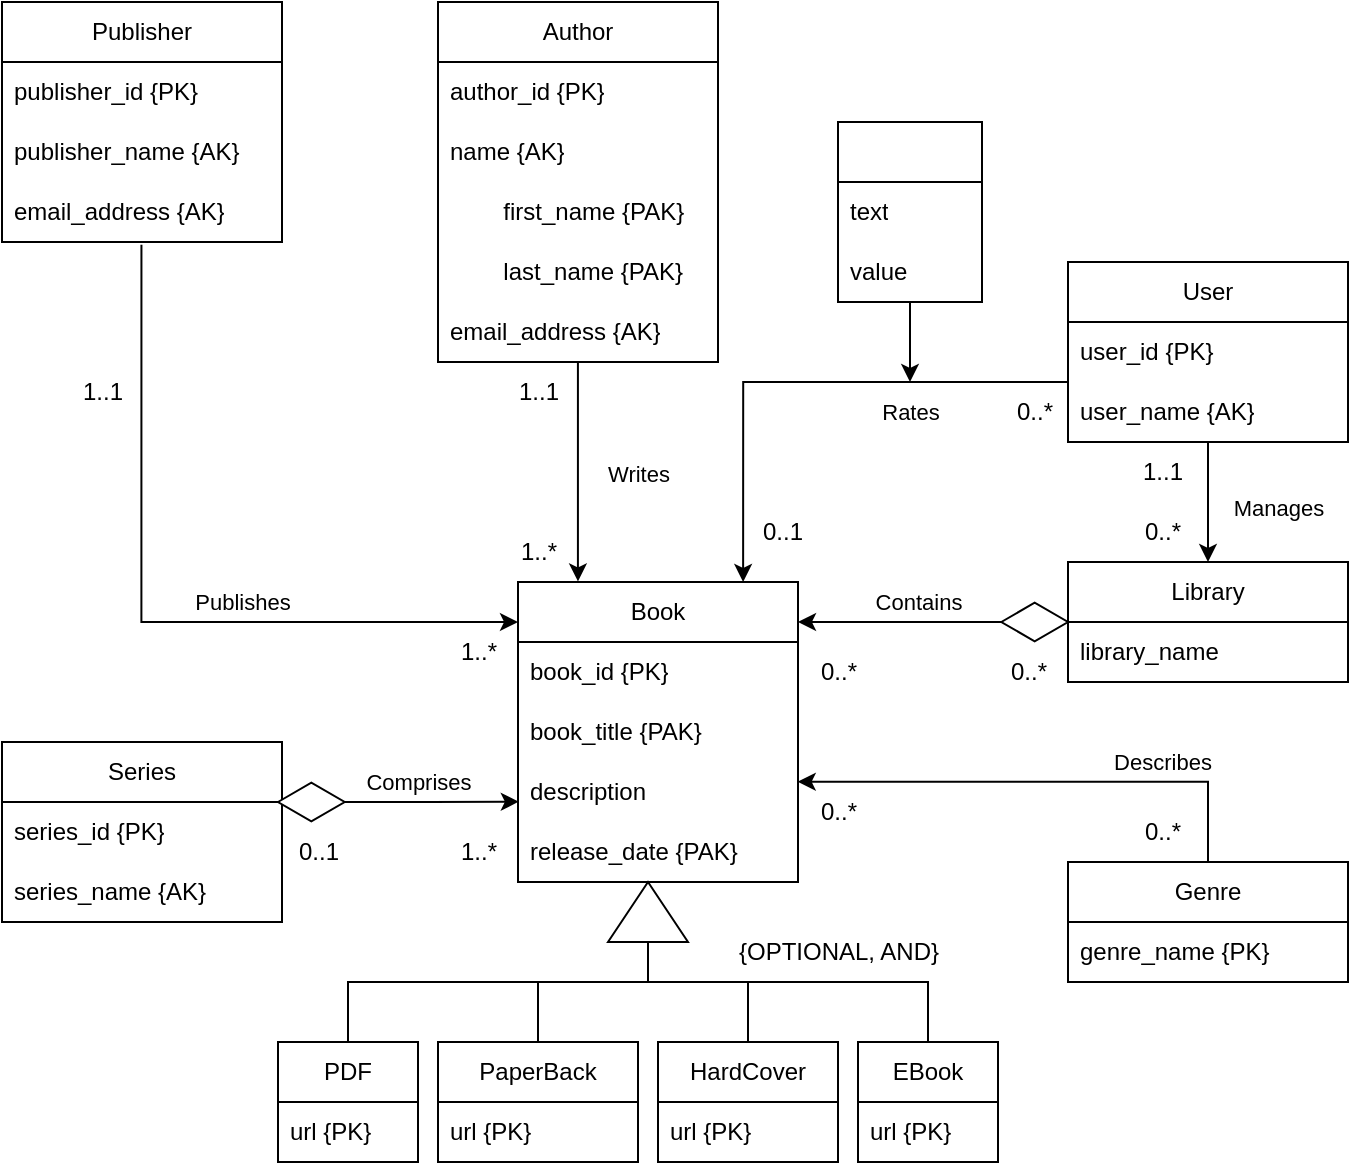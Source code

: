 <mxfile version="24.7.17">
  <diagram name="Page-1" id="opDDv9DNqInuCAKxjelx">
    <mxGraphModel dx="1728" dy="1004" grid="1" gridSize="10" guides="1" tooltips="1" connect="1" arrows="1" fold="1" page="1" pageScale="1" pageWidth="850" pageHeight="1100" math="0" shadow="0">
      <root>
        <mxCell id="0" />
        <mxCell id="1" parent="0" />
        <mxCell id="0ifpU9-hPzFAyu_cQy-y-29" style="edgeStyle=orthogonalEdgeStyle;rounded=0;orthogonalLoop=1;jettySize=auto;html=1;entryX=0.5;entryY=0;entryDx=0;entryDy=0;" edge="1" parent="1" source="0ifpU9-hPzFAyu_cQy-y-1" target="0ifpU9-hPzFAyu_cQy-y-8">
          <mxGeometry relative="1" as="geometry" />
        </mxCell>
        <mxCell id="0ifpU9-hPzFAyu_cQy-y-30" value="Manages" style="edgeLabel;html=1;align=center;verticalAlign=middle;resizable=0;points=[];" vertex="1" connectable="0" parent="0ifpU9-hPzFAyu_cQy-y-29">
          <mxGeometry x="-0.186" y="1" relative="1" as="geometry">
            <mxPoint x="34" y="8" as="offset" />
          </mxGeometry>
        </mxCell>
        <mxCell id="0ifpU9-hPzFAyu_cQy-y-1" value="User" style="swimlane;fontStyle=0;childLayout=stackLayout;horizontal=1;startSize=30;horizontalStack=0;resizeParent=1;resizeParentMax=0;resizeLast=0;collapsible=1;marginBottom=0;whiteSpace=wrap;html=1;" vertex="1" parent="1">
          <mxGeometry x="613" y="330" width="140" height="90" as="geometry" />
        </mxCell>
        <mxCell id="0ifpU9-hPzFAyu_cQy-y-2" value="user_id {PK}" style="text;strokeColor=none;fillColor=none;align=left;verticalAlign=middle;spacingLeft=4;spacingRight=4;overflow=hidden;points=[[0,0.5],[1,0.5]];portConstraint=eastwest;rotatable=0;whiteSpace=wrap;html=1;" vertex="1" parent="0ifpU9-hPzFAyu_cQy-y-1">
          <mxGeometry y="30" width="140" height="30" as="geometry" />
        </mxCell>
        <mxCell id="0ifpU9-hPzFAyu_cQy-y-7" value="user_name {AK}" style="text;strokeColor=none;fillColor=none;align=left;verticalAlign=middle;spacingLeft=4;spacingRight=4;overflow=hidden;points=[[0,0.5],[1,0.5]];portConstraint=eastwest;rotatable=0;whiteSpace=wrap;html=1;" vertex="1" parent="0ifpU9-hPzFAyu_cQy-y-1">
          <mxGeometry y="60" width="140" height="30" as="geometry" />
        </mxCell>
        <mxCell id="0ifpU9-hPzFAyu_cQy-y-8" value="Library" style="swimlane;fontStyle=0;childLayout=stackLayout;horizontal=1;startSize=30;horizontalStack=0;resizeParent=1;resizeParentMax=0;resizeLast=0;collapsible=1;marginBottom=0;whiteSpace=wrap;html=1;" vertex="1" parent="1">
          <mxGeometry x="613" y="480" width="140" height="60" as="geometry" />
        </mxCell>
        <mxCell id="0ifpU9-hPzFAyu_cQy-y-9" value="library_name&amp;nbsp;" style="text;strokeColor=none;fillColor=none;align=left;verticalAlign=middle;spacingLeft=4;spacingRight=4;overflow=hidden;points=[[0,0.5],[1,0.5]];portConstraint=eastwest;rotatable=0;whiteSpace=wrap;html=1;" vertex="1" parent="0ifpU9-hPzFAyu_cQy-y-8">
          <mxGeometry y="30" width="140" height="30" as="geometry" />
        </mxCell>
        <mxCell id="0ifpU9-hPzFAyu_cQy-y-11" value="Book" style="swimlane;fontStyle=0;childLayout=stackLayout;horizontal=1;startSize=30;horizontalStack=0;resizeParent=1;resizeParentMax=0;resizeLast=0;collapsible=1;marginBottom=0;whiteSpace=wrap;html=1;" vertex="1" parent="1">
          <mxGeometry x="338" y="490" width="140" height="150" as="geometry" />
        </mxCell>
        <mxCell id="0ifpU9-hPzFAyu_cQy-y-12" value="&lt;span style=&quot;text-align: center; text-wrap: nowrap;&quot;&gt;book_id {PK}&lt;/span&gt;" style="text;strokeColor=none;fillColor=none;align=left;verticalAlign=middle;spacingLeft=4;spacingRight=4;overflow=hidden;points=[[0,0.5],[1,0.5]];portConstraint=eastwest;rotatable=0;whiteSpace=wrap;html=1;" vertex="1" parent="0ifpU9-hPzFAyu_cQy-y-11">
          <mxGeometry y="30" width="140" height="30" as="geometry" />
        </mxCell>
        <mxCell id="0ifpU9-hPzFAyu_cQy-y-13" value="book_title {PAK}" style="text;strokeColor=none;fillColor=none;align=left;verticalAlign=middle;spacingLeft=4;spacingRight=4;overflow=hidden;points=[[0,0.5],[1,0.5]];portConstraint=eastwest;rotatable=0;whiteSpace=wrap;html=1;" vertex="1" parent="0ifpU9-hPzFAyu_cQy-y-11">
          <mxGeometry y="60" width="140" height="30" as="geometry" />
        </mxCell>
        <mxCell id="0ifpU9-hPzFAyu_cQy-y-64" value="description" style="text;strokeColor=none;fillColor=none;align=left;verticalAlign=middle;spacingLeft=4;spacingRight=4;overflow=hidden;points=[[0,0.5],[1,0.5]];portConstraint=eastwest;rotatable=0;whiteSpace=wrap;html=1;" vertex="1" parent="0ifpU9-hPzFAyu_cQy-y-11">
          <mxGeometry y="90" width="140" height="30" as="geometry" />
        </mxCell>
        <mxCell id="0ifpU9-hPzFAyu_cQy-y-78" value="release_date {PAK}" style="text;strokeColor=none;fillColor=none;align=left;verticalAlign=middle;spacingLeft=4;spacingRight=4;overflow=hidden;points=[[0,0.5],[1,0.5]];portConstraint=eastwest;rotatable=0;whiteSpace=wrap;html=1;" vertex="1" parent="0ifpU9-hPzFAyu_cQy-y-11">
          <mxGeometry y="120" width="140" height="30" as="geometry" />
        </mxCell>
        <mxCell id="0ifpU9-hPzFAyu_cQy-y-18" value="PDF" style="swimlane;fontStyle=0;childLayout=stackLayout;horizontal=1;startSize=30;horizontalStack=0;resizeParent=1;resizeParentMax=0;resizeLast=0;collapsible=1;marginBottom=0;whiteSpace=wrap;html=1;" vertex="1" parent="1">
          <mxGeometry x="218" y="720" width="70" height="60" as="geometry" />
        </mxCell>
        <mxCell id="0ifpU9-hPzFAyu_cQy-y-19" value="&lt;span style=&quot;text-align: center; text-wrap: nowrap;&quot;&gt;url {PK}&lt;/span&gt;" style="text;strokeColor=none;fillColor=none;align=left;verticalAlign=middle;spacingLeft=4;spacingRight=4;overflow=hidden;points=[[0,0.5],[1,0.5]];portConstraint=eastwest;rotatable=0;whiteSpace=wrap;html=1;" vertex="1" parent="0ifpU9-hPzFAyu_cQy-y-18">
          <mxGeometry y="30" width="70" height="30" as="geometry" />
        </mxCell>
        <mxCell id="0ifpU9-hPzFAyu_cQy-y-55" style="edgeStyle=orthogonalEdgeStyle;rounded=0;orthogonalLoop=1;jettySize=auto;html=1;" edge="1" parent="1" source="0ifpU9-hPzFAyu_cQy-y-28">
          <mxGeometry relative="1" as="geometry">
            <mxPoint x="478" y="510" as="targetPoint" />
            <Array as="points">
              <mxPoint x="478" y="510" />
            </Array>
          </mxGeometry>
        </mxCell>
        <mxCell id="0ifpU9-hPzFAyu_cQy-y-56" value="Contains" style="edgeLabel;html=1;align=center;verticalAlign=middle;resizable=0;points=[];" vertex="1" connectable="0" parent="0ifpU9-hPzFAyu_cQy-y-55">
          <mxGeometry x="-0.493" relative="1" as="geometry">
            <mxPoint x="-16" y="-10" as="offset" />
          </mxGeometry>
        </mxCell>
        <mxCell id="0ifpU9-hPzFAyu_cQy-y-28" value="" style="html=1;whiteSpace=wrap;aspect=fixed;shape=isoRectangle;" vertex="1" parent="1">
          <mxGeometry x="579.66" y="500" width="33.34" height="20" as="geometry" />
        </mxCell>
        <mxCell id="0ifpU9-hPzFAyu_cQy-y-31" value="Author" style="swimlane;fontStyle=0;childLayout=stackLayout;horizontal=1;startSize=30;horizontalStack=0;resizeParent=1;resizeParentMax=0;resizeLast=0;collapsible=1;marginBottom=0;whiteSpace=wrap;html=1;" vertex="1" parent="1">
          <mxGeometry x="298" y="200" width="140" height="180" as="geometry" />
        </mxCell>
        <mxCell id="0ifpU9-hPzFAyu_cQy-y-32" value="&lt;span style=&quot;text-align: center; text-wrap: nowrap;&quot;&gt;author_id {PK}&lt;/span&gt;" style="text;strokeColor=none;fillColor=none;align=left;verticalAlign=middle;spacingLeft=4;spacingRight=4;overflow=hidden;points=[[0,0.5],[1,0.5]];portConstraint=eastwest;rotatable=0;whiteSpace=wrap;html=1;" vertex="1" parent="0ifpU9-hPzFAyu_cQy-y-31">
          <mxGeometry y="30" width="140" height="30" as="geometry" />
        </mxCell>
        <mxCell id="0ifpU9-hPzFAyu_cQy-y-33" value="name {AK}" style="text;strokeColor=none;fillColor=none;align=left;verticalAlign=middle;spacingLeft=4;spacingRight=4;overflow=hidden;points=[[0,0.5],[1,0.5]];portConstraint=eastwest;rotatable=0;whiteSpace=wrap;html=1;" vertex="1" parent="0ifpU9-hPzFAyu_cQy-y-31">
          <mxGeometry y="60" width="140" height="30" as="geometry" />
        </mxCell>
        <mxCell id="0ifpU9-hPzFAyu_cQy-y-37" value="&lt;span style=&quot;white-space: pre;&quot;&gt;&#x9;&lt;/span&gt;first_name {PAK}" style="text;strokeColor=none;fillColor=none;align=left;verticalAlign=middle;spacingLeft=4;spacingRight=4;overflow=hidden;points=[[0,0.5],[1,0.5]];portConstraint=eastwest;rotatable=0;whiteSpace=wrap;html=1;" vertex="1" parent="0ifpU9-hPzFAyu_cQy-y-31">
          <mxGeometry y="90" width="140" height="30" as="geometry" />
        </mxCell>
        <mxCell id="0ifpU9-hPzFAyu_cQy-y-38" value="&lt;span style=&quot;white-space: pre;&quot;&gt;&#x9;&lt;/span&gt;last_name {PAK}" style="text;strokeColor=none;fillColor=none;align=left;verticalAlign=middle;spacingLeft=4;spacingRight=4;overflow=hidden;points=[[0,0.5],[1,0.5]];portConstraint=eastwest;rotatable=0;whiteSpace=wrap;html=1;" vertex="1" parent="0ifpU9-hPzFAyu_cQy-y-31">
          <mxGeometry y="120" width="140" height="30" as="geometry" />
        </mxCell>
        <mxCell id="0ifpU9-hPzFAyu_cQy-y-36" value="email_address {AK}" style="text;strokeColor=none;fillColor=none;align=left;verticalAlign=middle;spacingLeft=4;spacingRight=4;overflow=hidden;points=[[0,0.5],[1,0.5]];portConstraint=eastwest;rotatable=0;whiteSpace=wrap;html=1;" vertex="1" parent="0ifpU9-hPzFAyu_cQy-y-31">
          <mxGeometry y="150" width="140" height="30" as="geometry" />
        </mxCell>
        <mxCell id="0ifpU9-hPzFAyu_cQy-y-43" style="edgeStyle=orthogonalEdgeStyle;rounded=0;orthogonalLoop=1;jettySize=auto;html=1;entryX=0.214;entryY=-0.002;entryDx=0;entryDy=0;entryPerimeter=0;" edge="1" parent="1" source="0ifpU9-hPzFAyu_cQy-y-31" target="0ifpU9-hPzFAyu_cQy-y-11">
          <mxGeometry relative="1" as="geometry" />
        </mxCell>
        <mxCell id="0ifpU9-hPzFAyu_cQy-y-44" value="Writes" style="edgeLabel;html=1;align=center;verticalAlign=middle;resizable=0;points=[];" vertex="1" connectable="0" parent="0ifpU9-hPzFAyu_cQy-y-43">
          <mxGeometry x="0.077" y="3" relative="1" as="geometry">
            <mxPoint x="27" y="-3" as="offset" />
          </mxGeometry>
        </mxCell>
        <mxCell id="0ifpU9-hPzFAyu_cQy-y-47" style="edgeStyle=orthogonalEdgeStyle;rounded=0;orthogonalLoop=1;jettySize=auto;html=1;entryX=0.5;entryY=0;entryDx=0;entryDy=0;endArrow=none;endFill=0;" edge="1" parent="1" source="0ifpU9-hPzFAyu_cQy-y-45" target="0ifpU9-hPzFAyu_cQy-y-18">
          <mxGeometry relative="1" as="geometry">
            <Array as="points">
              <mxPoint x="403" y="690" />
              <mxPoint x="253" y="690" />
            </Array>
          </mxGeometry>
        </mxCell>
        <mxCell id="0ifpU9-hPzFAyu_cQy-y-45" value="" style="triangle;whiteSpace=wrap;html=1;direction=north;" vertex="1" parent="1">
          <mxGeometry x="383" y="640" width="40" height="30" as="geometry" />
        </mxCell>
        <mxCell id="0ifpU9-hPzFAyu_cQy-y-48" value="{OPTIONAL, AND}" style="text;html=1;align=center;verticalAlign=middle;resizable=0;points=[];autosize=1;strokeColor=none;fillColor=none;" vertex="1" parent="1">
          <mxGeometry x="438" y="660" width="120" height="30" as="geometry" />
        </mxCell>
        <mxCell id="0ifpU9-hPzFAyu_cQy-y-49" style="edgeStyle=orthogonalEdgeStyle;rounded=0;orthogonalLoop=1;jettySize=auto;html=1;entryX=0.804;entryY=0;entryDx=0;entryDy=0;entryPerimeter=0;" edge="1" parent="1" source="0ifpU9-hPzFAyu_cQy-y-1" target="0ifpU9-hPzFAyu_cQy-y-11">
          <mxGeometry relative="1" as="geometry">
            <Array as="points">
              <mxPoint x="451" y="390" />
            </Array>
          </mxGeometry>
        </mxCell>
        <mxCell id="0ifpU9-hPzFAyu_cQy-y-50" value="Rates" style="edgeLabel;html=1;align=center;verticalAlign=middle;resizable=0;points=[];" vertex="1" connectable="0" parent="0ifpU9-hPzFAyu_cQy-y-49">
          <mxGeometry x="-0.57" y="1" relative="1" as="geometry">
            <mxPoint x="-23" y="14" as="offset" />
          </mxGeometry>
        </mxCell>
        <mxCell id="0ifpU9-hPzFAyu_cQy-y-51" value="Genre" style="swimlane;fontStyle=0;childLayout=stackLayout;horizontal=1;startSize=30;horizontalStack=0;resizeParent=1;resizeParentMax=0;resizeLast=0;collapsible=1;marginBottom=0;whiteSpace=wrap;html=1;" vertex="1" parent="1">
          <mxGeometry x="613" y="630" width="140" height="60" as="geometry" />
        </mxCell>
        <mxCell id="0ifpU9-hPzFAyu_cQy-y-52" value="genre_name {PK}" style="text;strokeColor=none;fillColor=none;align=left;verticalAlign=middle;spacingLeft=4;spacingRight=4;overflow=hidden;points=[[0,0.5],[1,0.5]];portConstraint=eastwest;rotatable=0;whiteSpace=wrap;html=1;" vertex="1" parent="0ifpU9-hPzFAyu_cQy-y-51">
          <mxGeometry y="30" width="140" height="30" as="geometry" />
        </mxCell>
        <mxCell id="0ifpU9-hPzFAyu_cQy-y-57" value="Series" style="swimlane;fontStyle=0;childLayout=stackLayout;horizontal=1;startSize=30;horizontalStack=0;resizeParent=1;resizeParentMax=0;resizeLast=0;collapsible=1;marginBottom=0;whiteSpace=wrap;html=1;" vertex="1" parent="1">
          <mxGeometry x="80" y="570" width="140" height="90" as="geometry" />
        </mxCell>
        <mxCell id="0ifpU9-hPzFAyu_cQy-y-58" value="&lt;span style=&quot;text-align: center; text-wrap: nowrap;&quot;&gt;series_id {PK}&lt;/span&gt;" style="text;strokeColor=none;fillColor=none;align=left;verticalAlign=middle;spacingLeft=4;spacingRight=4;overflow=hidden;points=[[0,0.5],[1,0.5]];portConstraint=eastwest;rotatable=0;whiteSpace=wrap;html=1;" vertex="1" parent="0ifpU9-hPzFAyu_cQy-y-57">
          <mxGeometry y="30" width="140" height="30" as="geometry" />
        </mxCell>
        <mxCell id="0ifpU9-hPzFAyu_cQy-y-59" value="series_name {AK}" style="text;strokeColor=none;fillColor=none;align=left;verticalAlign=middle;spacingLeft=4;spacingRight=4;overflow=hidden;points=[[0,0.5],[1,0.5]];portConstraint=eastwest;rotatable=0;whiteSpace=wrap;html=1;" vertex="1" parent="0ifpU9-hPzFAyu_cQy-y-57">
          <mxGeometry y="60" width="140" height="30" as="geometry" />
        </mxCell>
        <mxCell id="0ifpU9-hPzFAyu_cQy-y-76" style="edgeStyle=orthogonalEdgeStyle;rounded=0;orthogonalLoop=1;jettySize=auto;html=1;entryX=0;entryY=0.5;entryDx=0;entryDy=0;endArrow=none;endFill=0;" edge="1" parent="1" source="0ifpU9-hPzFAyu_cQy-y-67" target="0ifpU9-hPzFAyu_cQy-y-45">
          <mxGeometry relative="1" as="geometry">
            <Array as="points">
              <mxPoint x="348" y="690" />
              <mxPoint x="403" y="690" />
            </Array>
          </mxGeometry>
        </mxCell>
        <mxCell id="0ifpU9-hPzFAyu_cQy-y-67" value="PaperBack" style="swimlane;fontStyle=0;childLayout=stackLayout;horizontal=1;startSize=30;horizontalStack=0;resizeParent=1;resizeParentMax=0;resizeLast=0;collapsible=1;marginBottom=0;whiteSpace=wrap;html=1;" vertex="1" parent="1">
          <mxGeometry x="298" y="720" width="100" height="60" as="geometry" />
        </mxCell>
        <mxCell id="0ifpU9-hPzFAyu_cQy-y-68" value="&lt;span style=&quot;text-align: center; text-wrap: nowrap;&quot;&gt;url {PK}&lt;/span&gt;" style="text;strokeColor=none;fillColor=none;align=left;verticalAlign=middle;spacingLeft=4;spacingRight=4;overflow=hidden;points=[[0,0.5],[1,0.5]];portConstraint=eastwest;rotatable=0;whiteSpace=wrap;html=1;" vertex="1" parent="0ifpU9-hPzFAyu_cQy-y-67">
          <mxGeometry y="30" width="100" height="30" as="geometry" />
        </mxCell>
        <mxCell id="0ifpU9-hPzFAyu_cQy-y-74" style="edgeStyle=orthogonalEdgeStyle;rounded=0;orthogonalLoop=1;jettySize=auto;html=1;entryX=0;entryY=0.5;entryDx=0;entryDy=0;endArrow=none;endFill=0;" edge="1" parent="1" source="0ifpU9-hPzFAyu_cQy-y-69" target="0ifpU9-hPzFAyu_cQy-y-45">
          <mxGeometry relative="1" as="geometry">
            <Array as="points">
              <mxPoint x="453" y="690" />
              <mxPoint x="403" y="690" />
            </Array>
          </mxGeometry>
        </mxCell>
        <mxCell id="0ifpU9-hPzFAyu_cQy-y-69" value="HardCover" style="swimlane;fontStyle=0;childLayout=stackLayout;horizontal=1;startSize=30;horizontalStack=0;resizeParent=1;resizeParentMax=0;resizeLast=0;collapsible=1;marginBottom=0;whiteSpace=wrap;html=1;" vertex="1" parent="1">
          <mxGeometry x="408" y="720" width="90" height="60" as="geometry" />
        </mxCell>
        <mxCell id="0ifpU9-hPzFAyu_cQy-y-70" value="&lt;span style=&quot;text-align: center; text-wrap: nowrap;&quot;&gt;url {PK}&lt;/span&gt;" style="text;strokeColor=none;fillColor=none;align=left;verticalAlign=middle;spacingLeft=4;spacingRight=4;overflow=hidden;points=[[0,0.5],[1,0.5]];portConstraint=eastwest;rotatable=0;whiteSpace=wrap;html=1;" vertex="1" parent="0ifpU9-hPzFAyu_cQy-y-69">
          <mxGeometry y="30" width="90" height="30" as="geometry" />
        </mxCell>
        <mxCell id="0ifpU9-hPzFAyu_cQy-y-75" style="edgeStyle=orthogonalEdgeStyle;rounded=0;orthogonalLoop=1;jettySize=auto;html=1;entryX=0;entryY=0.5;entryDx=0;entryDy=0;endArrow=none;endFill=0;" edge="1" parent="1" source="0ifpU9-hPzFAyu_cQy-y-71" target="0ifpU9-hPzFAyu_cQy-y-45">
          <mxGeometry relative="1" as="geometry">
            <Array as="points">
              <mxPoint x="543" y="690" />
              <mxPoint x="403" y="690" />
            </Array>
          </mxGeometry>
        </mxCell>
        <mxCell id="0ifpU9-hPzFAyu_cQy-y-71" value="EBook" style="swimlane;fontStyle=0;childLayout=stackLayout;horizontal=1;startSize=30;horizontalStack=0;resizeParent=1;resizeParentMax=0;resizeLast=0;collapsible=1;marginBottom=0;whiteSpace=wrap;html=1;" vertex="1" parent="1">
          <mxGeometry x="508" y="720" width="70" height="60" as="geometry" />
        </mxCell>
        <mxCell id="0ifpU9-hPzFAyu_cQy-y-72" value="&lt;span style=&quot;text-align: center; text-wrap: nowrap;&quot;&gt;url {PK}&lt;/span&gt;" style="text;strokeColor=none;fillColor=none;align=left;verticalAlign=middle;spacingLeft=4;spacingRight=4;overflow=hidden;points=[[0,0.5],[1,0.5]];portConstraint=eastwest;rotatable=0;whiteSpace=wrap;html=1;" vertex="1" parent="0ifpU9-hPzFAyu_cQy-y-71">
          <mxGeometry y="30" width="70" height="30" as="geometry" />
        </mxCell>
        <mxCell id="0ifpU9-hPzFAyu_cQy-y-77" value="" style="html=1;whiteSpace=wrap;aspect=fixed;shape=isoRectangle;" vertex="1" parent="1">
          <mxGeometry x="218.0" y="590" width="33.34" height="20" as="geometry" />
        </mxCell>
        <mxCell id="0ifpU9-hPzFAyu_cQy-y-85" style="edgeStyle=orthogonalEdgeStyle;rounded=0;orthogonalLoop=1;jettySize=auto;html=1;" edge="1" parent="1" source="0ifpU9-hPzFAyu_cQy-y-81">
          <mxGeometry relative="1" as="geometry">
            <mxPoint x="534" y="390" as="targetPoint" />
          </mxGeometry>
        </mxCell>
        <mxCell id="0ifpU9-hPzFAyu_cQy-y-81" value="" style="swimlane;fontStyle=0;childLayout=stackLayout;horizontal=1;startSize=30;horizontalStack=0;resizeParent=1;resizeParentMax=0;resizeLast=0;collapsible=1;marginBottom=0;whiteSpace=wrap;html=1;" vertex="1" parent="1">
          <mxGeometry x="498" y="260" width="72" height="90" as="geometry" />
        </mxCell>
        <mxCell id="0ifpU9-hPzFAyu_cQy-y-82" value="text" style="text;strokeColor=none;fillColor=none;align=left;verticalAlign=middle;spacingLeft=4;spacingRight=4;overflow=hidden;points=[[0,0.5],[1,0.5]];portConstraint=eastwest;rotatable=0;whiteSpace=wrap;html=1;" vertex="1" parent="0ifpU9-hPzFAyu_cQy-y-81">
          <mxGeometry y="30" width="72" height="30" as="geometry" />
        </mxCell>
        <mxCell id="0ifpU9-hPzFAyu_cQy-y-83" value="value" style="text;strokeColor=none;fillColor=none;align=left;verticalAlign=middle;spacingLeft=4;spacingRight=4;overflow=hidden;points=[[0,0.5],[1,0.5]];portConstraint=eastwest;rotatable=0;whiteSpace=wrap;html=1;" vertex="1" parent="0ifpU9-hPzFAyu_cQy-y-81">
          <mxGeometry y="60" width="72" height="30" as="geometry" />
        </mxCell>
        <mxCell id="0ifpU9-hPzFAyu_cQy-y-94" style="edgeStyle=orthogonalEdgeStyle;rounded=0;orthogonalLoop=1;jettySize=auto;html=1;exitX=0.498;exitY=1.044;exitDx=0;exitDy=0;exitPerimeter=0;" edge="1" parent="1" source="0ifpU9-hPzFAyu_cQy-y-93">
          <mxGeometry relative="1" as="geometry">
            <mxPoint x="150" y="400" as="sourcePoint" />
            <mxPoint x="338" y="510" as="targetPoint" />
            <Array as="points">
              <mxPoint x="150" y="510" />
            </Array>
          </mxGeometry>
        </mxCell>
        <mxCell id="0ifpU9-hPzFAyu_cQy-y-96" value="Publishes" style="edgeLabel;html=1;align=center;verticalAlign=middle;resizable=0;points=[];" vertex="1" connectable="0" parent="0ifpU9-hPzFAyu_cQy-y-94">
          <mxGeometry x="0.244" y="1" relative="1" as="geometry">
            <mxPoint x="4" y="-9" as="offset" />
          </mxGeometry>
        </mxCell>
        <mxCell id="0ifpU9-hPzFAyu_cQy-y-88" value="Publisher" style="swimlane;fontStyle=0;childLayout=stackLayout;horizontal=1;startSize=30;horizontalStack=0;resizeParent=1;resizeParentMax=0;resizeLast=0;collapsible=1;marginBottom=0;whiteSpace=wrap;html=1;" vertex="1" parent="1">
          <mxGeometry x="80" y="200" width="140" height="120" as="geometry" />
        </mxCell>
        <mxCell id="0ifpU9-hPzFAyu_cQy-y-89" value="&lt;span style=&quot;text-align: center; text-wrap: nowrap;&quot;&gt;publisher_id {PK}&lt;/span&gt;" style="text;strokeColor=none;fillColor=none;align=left;verticalAlign=middle;spacingLeft=4;spacingRight=4;overflow=hidden;points=[[0,0.5],[1,0.5]];portConstraint=eastwest;rotatable=0;whiteSpace=wrap;html=1;" vertex="1" parent="0ifpU9-hPzFAyu_cQy-y-88">
          <mxGeometry y="30" width="140" height="30" as="geometry" />
        </mxCell>
        <mxCell id="0ifpU9-hPzFAyu_cQy-y-90" value="publisher_name {AK}" style="text;strokeColor=none;fillColor=none;align=left;verticalAlign=middle;spacingLeft=4;spacingRight=4;overflow=hidden;points=[[0,0.5],[1,0.5]];portConstraint=eastwest;rotatable=0;whiteSpace=wrap;html=1;" vertex="1" parent="0ifpU9-hPzFAyu_cQy-y-88">
          <mxGeometry y="60" width="140" height="30" as="geometry" />
        </mxCell>
        <mxCell id="0ifpU9-hPzFAyu_cQy-y-93" value="email_address {AK}" style="text;strokeColor=none;fillColor=none;align=left;verticalAlign=middle;spacingLeft=4;spacingRight=4;overflow=hidden;points=[[0,0.5],[1,0.5]];portConstraint=eastwest;rotatable=0;whiteSpace=wrap;html=1;" vertex="1" parent="0ifpU9-hPzFAyu_cQy-y-88">
          <mxGeometry y="90" width="140" height="30" as="geometry" />
        </mxCell>
        <mxCell id="0ifpU9-hPzFAyu_cQy-y-98" value="0..*" style="text;html=1;align=center;verticalAlign=middle;resizable=0;points=[];autosize=1;strokeColor=none;fillColor=none;" vertex="1" parent="1">
          <mxGeometry x="576.33" y="390" width="40" height="30" as="geometry" />
        </mxCell>
        <mxCell id="0ifpU9-hPzFAyu_cQy-y-99" value="0..1" style="text;html=1;align=center;verticalAlign=middle;resizable=0;points=[];autosize=1;strokeColor=none;fillColor=none;" vertex="1" parent="1">
          <mxGeometry x="450" y="450" width="40" height="30" as="geometry" />
        </mxCell>
        <mxCell id="0ifpU9-hPzFAyu_cQy-y-100" value="1..1" style="text;html=1;align=center;verticalAlign=middle;resizable=0;points=[];autosize=1;strokeColor=none;fillColor=none;" vertex="1" parent="1">
          <mxGeometry x="640" y="420" width="40" height="30" as="geometry" />
        </mxCell>
        <mxCell id="0ifpU9-hPzFAyu_cQy-y-101" value="0..*" style="text;html=1;align=center;verticalAlign=middle;resizable=0;points=[];autosize=1;strokeColor=none;fillColor=none;" vertex="1" parent="1">
          <mxGeometry x="640" y="450" width="40" height="30" as="geometry" />
        </mxCell>
        <mxCell id="0ifpU9-hPzFAyu_cQy-y-102" value="0..*" style="text;html=1;align=center;verticalAlign=middle;resizable=0;points=[];autosize=1;strokeColor=none;fillColor=none;" vertex="1" parent="1">
          <mxGeometry x="573" y="520" width="40" height="30" as="geometry" />
        </mxCell>
        <mxCell id="0ifpU9-hPzFAyu_cQy-y-103" value="0..*" style="text;html=1;align=center;verticalAlign=middle;resizable=0;points=[];autosize=1;strokeColor=none;fillColor=none;" vertex="1" parent="1">
          <mxGeometry x="478" y="520" width="40" height="30" as="geometry" />
        </mxCell>
        <mxCell id="0ifpU9-hPzFAyu_cQy-y-104" value="1..1" style="text;html=1;align=center;verticalAlign=middle;resizable=0;points=[];autosize=1;strokeColor=none;fillColor=none;" vertex="1" parent="1">
          <mxGeometry x="328" y="380" width="40" height="30" as="geometry" />
        </mxCell>
        <mxCell id="0ifpU9-hPzFAyu_cQy-y-105" value="1..*" style="text;html=1;align=center;verticalAlign=middle;resizable=0;points=[];autosize=1;strokeColor=none;fillColor=none;" vertex="1" parent="1">
          <mxGeometry x="328.0" y="460" width="40" height="30" as="geometry" />
        </mxCell>
        <mxCell id="0ifpU9-hPzFAyu_cQy-y-106" value="0..*" style="text;html=1;align=center;verticalAlign=middle;resizable=0;points=[];autosize=1;strokeColor=none;fillColor=none;" vertex="1" parent="1">
          <mxGeometry x="478" y="590" width="40" height="30" as="geometry" />
        </mxCell>
        <mxCell id="0ifpU9-hPzFAyu_cQy-y-107" value="0..*" style="text;html=1;align=center;verticalAlign=middle;resizable=0;points=[];autosize=1;strokeColor=none;fillColor=none;" vertex="1" parent="1">
          <mxGeometry x="640" y="600" width="40" height="30" as="geometry" />
        </mxCell>
        <mxCell id="0ifpU9-hPzFAyu_cQy-y-108" value="1..1" style="text;html=1;align=center;verticalAlign=middle;resizable=0;points=[];autosize=1;strokeColor=none;fillColor=none;" vertex="1" parent="1">
          <mxGeometry x="110" y="380" width="40" height="30" as="geometry" />
        </mxCell>
        <mxCell id="0ifpU9-hPzFAyu_cQy-y-109" value="1..*" style="text;html=1;align=center;verticalAlign=middle;resizable=0;points=[];autosize=1;strokeColor=none;fillColor=none;" vertex="1" parent="1">
          <mxGeometry x="298.0" y="510" width="40" height="30" as="geometry" />
        </mxCell>
        <mxCell id="0ifpU9-hPzFAyu_cQy-y-110" value="0..1" style="text;html=1;align=center;verticalAlign=middle;resizable=0;points=[];autosize=1;strokeColor=none;fillColor=none;" vertex="1" parent="1">
          <mxGeometry x="218" y="610" width="40" height="30" as="geometry" />
        </mxCell>
        <mxCell id="0ifpU9-hPzFAyu_cQy-y-111" value="1..*" style="text;html=1;align=center;verticalAlign=middle;resizable=0;points=[];autosize=1;strokeColor=none;fillColor=none;" vertex="1" parent="1">
          <mxGeometry x="298.0" y="610" width="40" height="30" as="geometry" />
        </mxCell>
        <mxCell id="0ifpU9-hPzFAyu_cQy-y-115" style="edgeStyle=orthogonalEdgeStyle;rounded=0;orthogonalLoop=1;jettySize=auto;html=1;entryX=0.003;entryY=0.662;entryDx=0;entryDy=0;entryPerimeter=0;" edge="1" parent="1" source="0ifpU9-hPzFAyu_cQy-y-77" target="0ifpU9-hPzFAyu_cQy-y-64">
          <mxGeometry relative="1" as="geometry" />
        </mxCell>
        <mxCell id="0ifpU9-hPzFAyu_cQy-y-119" value="Comprises" style="edgeLabel;html=1;align=center;verticalAlign=middle;resizable=0;points=[];" vertex="1" connectable="0" parent="0ifpU9-hPzFAyu_cQy-y-115">
          <mxGeometry x="-0.277" relative="1" as="geometry">
            <mxPoint x="5" y="-10" as="offset" />
          </mxGeometry>
        </mxCell>
        <mxCell id="0ifpU9-hPzFAyu_cQy-y-116" style="edgeStyle=orthogonalEdgeStyle;rounded=0;orthogonalLoop=1;jettySize=auto;html=1;entryX=0.999;entryY=0.329;entryDx=0;entryDy=0;entryPerimeter=0;" edge="1" parent="1" source="0ifpU9-hPzFAyu_cQy-y-51" target="0ifpU9-hPzFAyu_cQy-y-64">
          <mxGeometry relative="1" as="geometry">
            <mxPoint x="480" y="590" as="targetPoint" />
            <Array as="points">
              <mxPoint x="683" y="590" />
            </Array>
          </mxGeometry>
        </mxCell>
        <mxCell id="0ifpU9-hPzFAyu_cQy-y-117" value="Describes" style="edgeLabel;html=1;align=center;verticalAlign=middle;resizable=0;points=[];" vertex="1" connectable="0" parent="0ifpU9-hPzFAyu_cQy-y-116">
          <mxGeometry x="-0.298" relative="1" as="geometry">
            <mxPoint x="23" y="-10" as="offset" />
          </mxGeometry>
        </mxCell>
      </root>
    </mxGraphModel>
  </diagram>
</mxfile>
